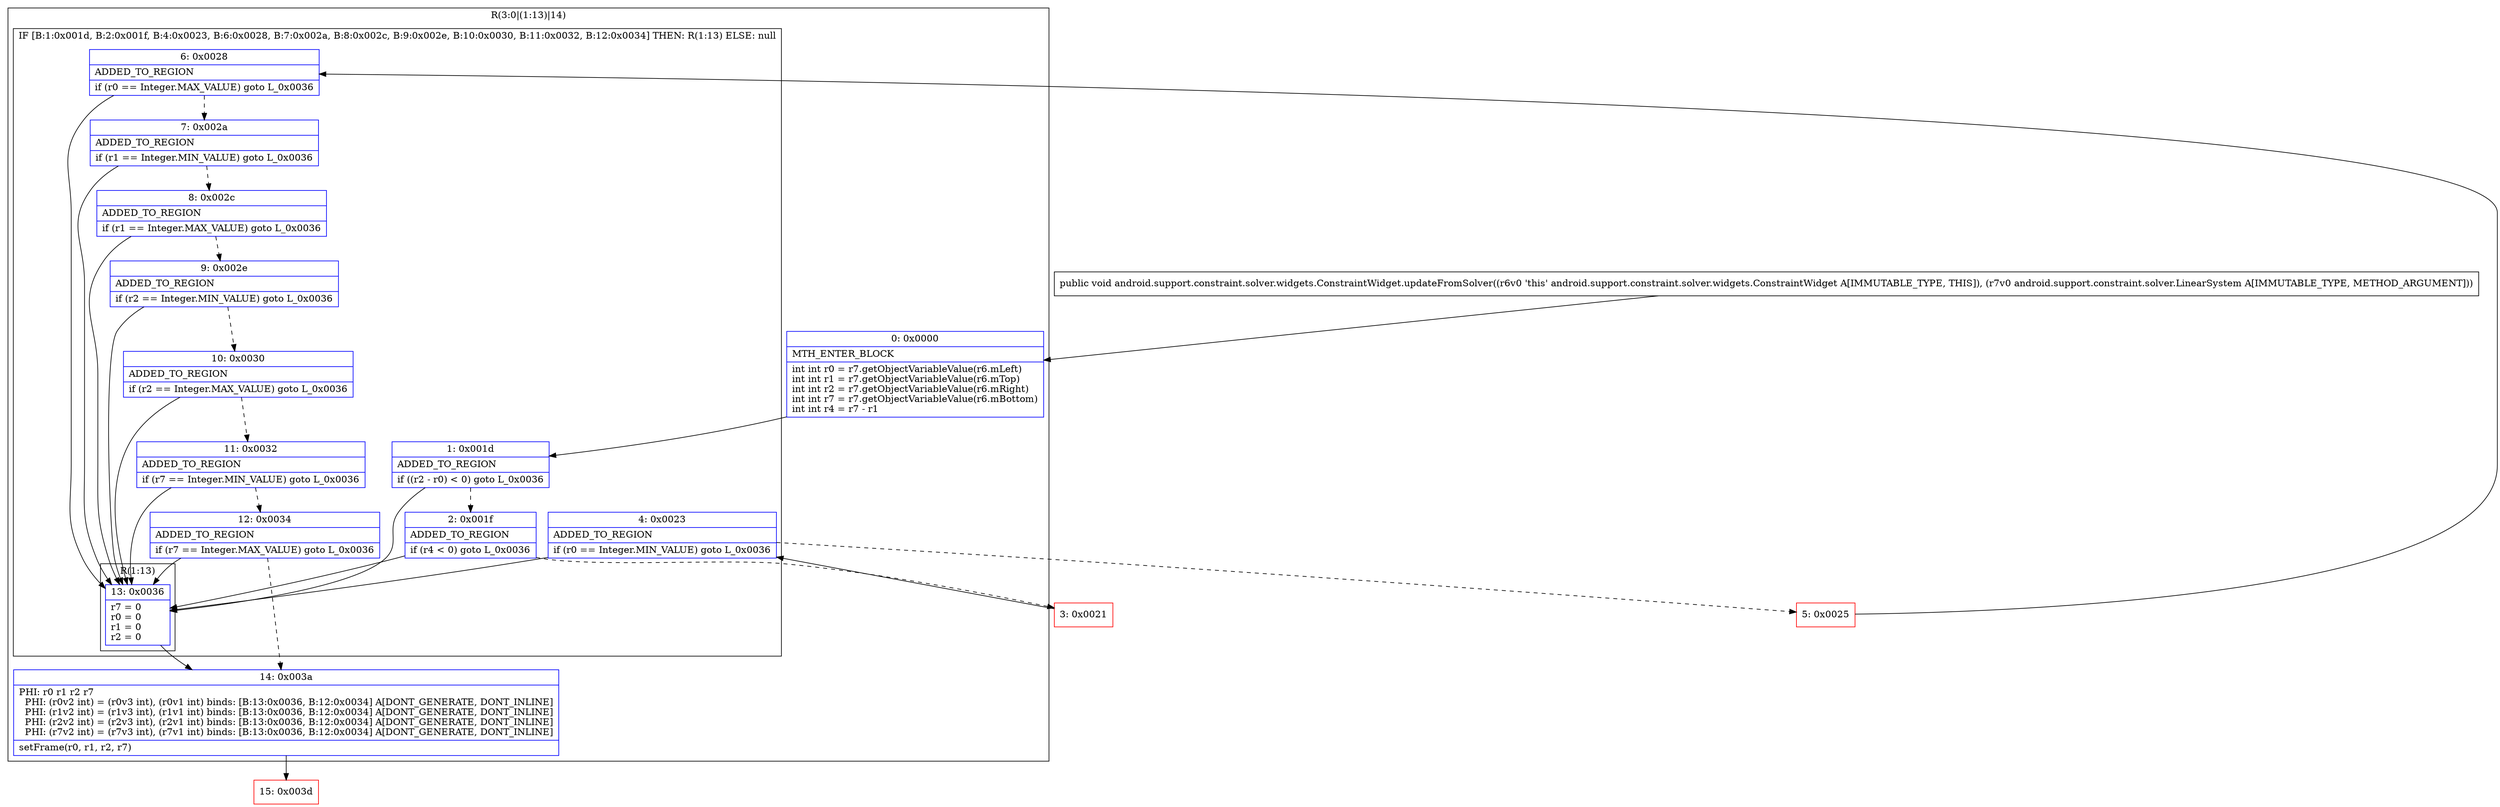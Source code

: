 digraph "CFG forandroid.support.constraint.solver.widgets.ConstraintWidget.updateFromSolver(Landroid\/support\/constraint\/solver\/LinearSystem;)V" {
subgraph cluster_Region_1766604225 {
label = "R(3:0|(1:13)|14)";
node [shape=record,color=blue];
Node_0 [shape=record,label="{0\:\ 0x0000|MTH_ENTER_BLOCK\l|int int r0 = r7.getObjectVariableValue(r6.mLeft)\lint int r1 = r7.getObjectVariableValue(r6.mTop)\lint int r2 = r7.getObjectVariableValue(r6.mRight)\lint int r7 = r7.getObjectVariableValue(r6.mBottom)\lint int r4 = r7 \- r1\l}"];
subgraph cluster_IfRegion_1148299647 {
label = "IF [B:1:0x001d, B:2:0x001f, B:4:0x0023, B:6:0x0028, B:7:0x002a, B:8:0x002c, B:9:0x002e, B:10:0x0030, B:11:0x0032, B:12:0x0034] THEN: R(1:13) ELSE: null";
node [shape=record,color=blue];
Node_1 [shape=record,label="{1\:\ 0x001d|ADDED_TO_REGION\l|if ((r2 \- r0) \< 0) goto L_0x0036\l}"];
Node_2 [shape=record,label="{2\:\ 0x001f|ADDED_TO_REGION\l|if (r4 \< 0) goto L_0x0036\l}"];
Node_4 [shape=record,label="{4\:\ 0x0023|ADDED_TO_REGION\l|if (r0 == Integer.MIN_VALUE) goto L_0x0036\l}"];
Node_6 [shape=record,label="{6\:\ 0x0028|ADDED_TO_REGION\l|if (r0 == Integer.MAX_VALUE) goto L_0x0036\l}"];
Node_7 [shape=record,label="{7\:\ 0x002a|ADDED_TO_REGION\l|if (r1 == Integer.MIN_VALUE) goto L_0x0036\l}"];
Node_8 [shape=record,label="{8\:\ 0x002c|ADDED_TO_REGION\l|if (r1 == Integer.MAX_VALUE) goto L_0x0036\l}"];
Node_9 [shape=record,label="{9\:\ 0x002e|ADDED_TO_REGION\l|if (r2 == Integer.MIN_VALUE) goto L_0x0036\l}"];
Node_10 [shape=record,label="{10\:\ 0x0030|ADDED_TO_REGION\l|if (r2 == Integer.MAX_VALUE) goto L_0x0036\l}"];
Node_11 [shape=record,label="{11\:\ 0x0032|ADDED_TO_REGION\l|if (r7 == Integer.MIN_VALUE) goto L_0x0036\l}"];
Node_12 [shape=record,label="{12\:\ 0x0034|ADDED_TO_REGION\l|if (r7 == Integer.MAX_VALUE) goto L_0x0036\l}"];
subgraph cluster_Region_925926537 {
label = "R(1:13)";
node [shape=record,color=blue];
Node_13 [shape=record,label="{13\:\ 0x0036|r7 = 0\lr0 = 0\lr1 = 0\lr2 = 0\l}"];
}
}
Node_14 [shape=record,label="{14\:\ 0x003a|PHI: r0 r1 r2 r7 \l  PHI: (r0v2 int) = (r0v3 int), (r0v1 int) binds: [B:13:0x0036, B:12:0x0034] A[DONT_GENERATE, DONT_INLINE]\l  PHI: (r1v2 int) = (r1v3 int), (r1v1 int) binds: [B:13:0x0036, B:12:0x0034] A[DONT_GENERATE, DONT_INLINE]\l  PHI: (r2v2 int) = (r2v3 int), (r2v1 int) binds: [B:13:0x0036, B:12:0x0034] A[DONT_GENERATE, DONT_INLINE]\l  PHI: (r7v2 int) = (r7v3 int), (r7v1 int) binds: [B:13:0x0036, B:12:0x0034] A[DONT_GENERATE, DONT_INLINE]\l|setFrame(r0, r1, r2, r7)\l}"];
}
Node_3 [shape=record,color=red,label="{3\:\ 0x0021}"];
Node_5 [shape=record,color=red,label="{5\:\ 0x0025}"];
Node_15 [shape=record,color=red,label="{15\:\ 0x003d}"];
MethodNode[shape=record,label="{public void android.support.constraint.solver.widgets.ConstraintWidget.updateFromSolver((r6v0 'this' android.support.constraint.solver.widgets.ConstraintWidget A[IMMUTABLE_TYPE, THIS]), (r7v0 android.support.constraint.solver.LinearSystem A[IMMUTABLE_TYPE, METHOD_ARGUMENT])) }"];
MethodNode -> Node_0;
Node_0 -> Node_1;
Node_1 -> Node_2[style=dashed];
Node_1 -> Node_13;
Node_2 -> Node_3[style=dashed];
Node_2 -> Node_13;
Node_4 -> Node_5[style=dashed];
Node_4 -> Node_13;
Node_6 -> Node_7[style=dashed];
Node_6 -> Node_13;
Node_7 -> Node_8[style=dashed];
Node_7 -> Node_13;
Node_8 -> Node_9[style=dashed];
Node_8 -> Node_13;
Node_9 -> Node_10[style=dashed];
Node_9 -> Node_13;
Node_10 -> Node_11[style=dashed];
Node_10 -> Node_13;
Node_11 -> Node_12[style=dashed];
Node_11 -> Node_13;
Node_12 -> Node_13;
Node_12 -> Node_14[style=dashed];
Node_13 -> Node_14;
Node_14 -> Node_15;
Node_3 -> Node_4;
Node_5 -> Node_6;
}

